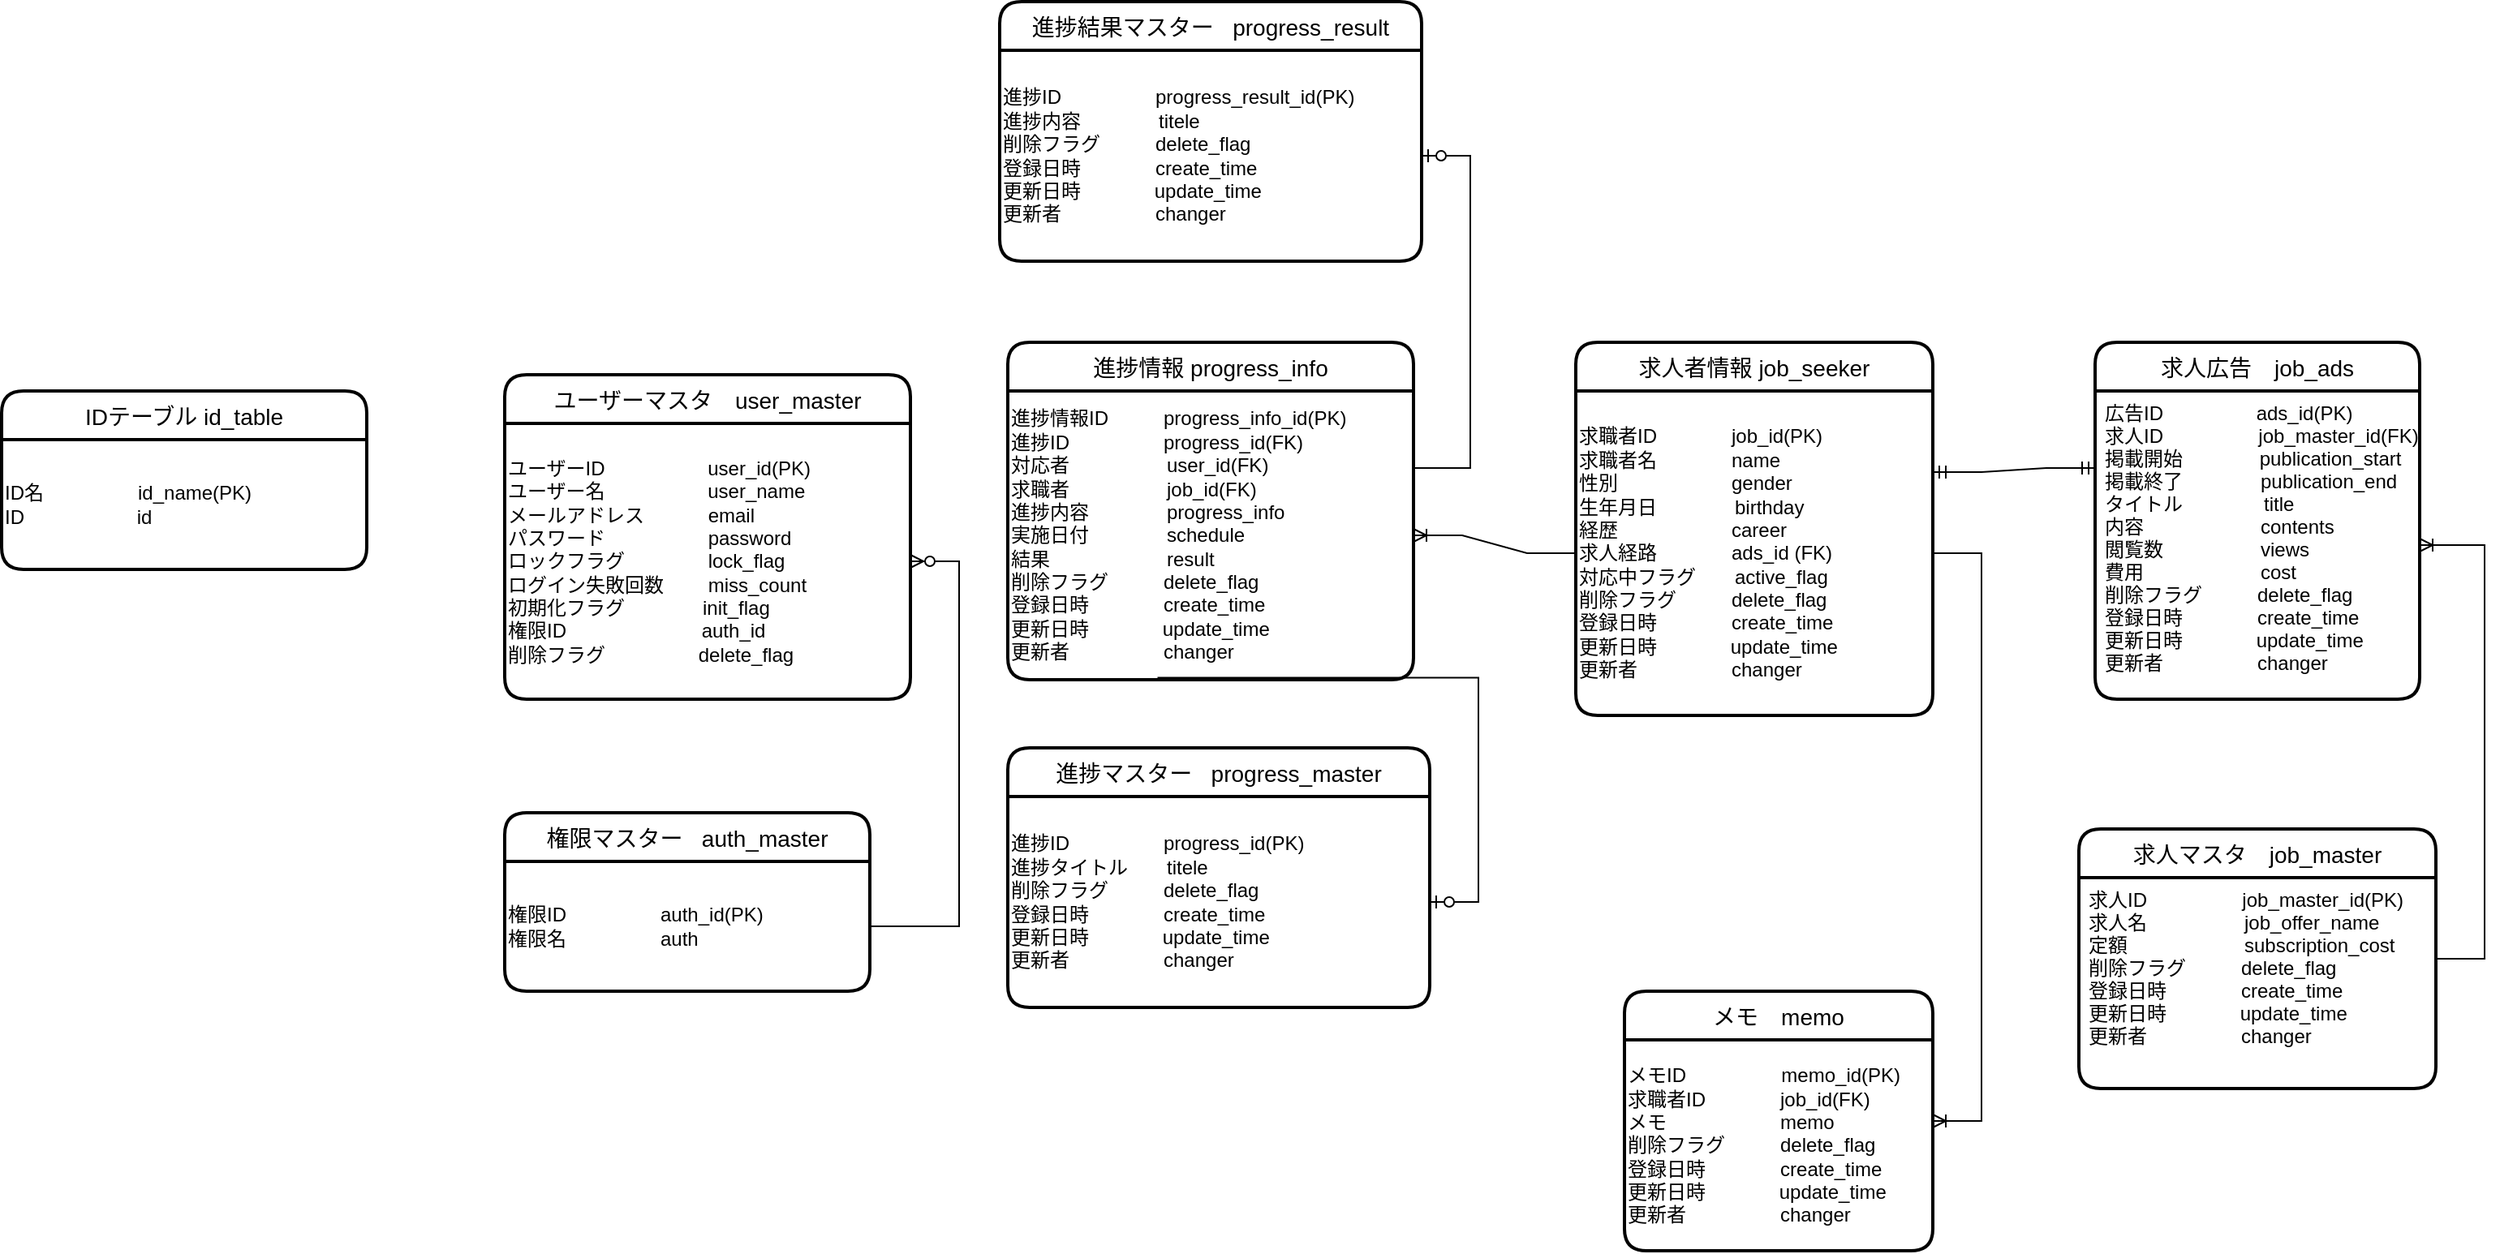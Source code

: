 <mxfile version="20.2.8" type="device"><diagram id="R2lEEEUBdFMjLlhIrx00" name="Page-1"><mxGraphModel dx="1796" dy="1772" grid="1" gridSize="10" guides="1" tooltips="1" connect="1" arrows="1" fold="1" page="1" pageScale="1" pageWidth="850" pageHeight="1100" math="0" shadow="0" extFonts="Permanent Marker^https://fonts.googleapis.com/css?family=Permanent+Marker"><root><mxCell id="0"/><mxCell id="1" parent="0"/><mxCell id="4F-V9XV8AyzeW66Vh5Go-9" value="求人者情報 job_seeker" style="swimlane;childLayout=stackLayout;horizontal=1;startSize=30;horizontalStack=0;rounded=1;fontSize=14;fontStyle=0;strokeWidth=2;resizeParent=0;resizeLast=1;shadow=0;dashed=0;align=center;" parent="1" vertex="1"><mxGeometry x="130" y="150" width="220" height="230" as="geometry"><mxRectangle x="270" y="160" width="100" height="30" as="alternateBounds"/></mxGeometry></mxCell><mxCell id="4F-V9XV8AyzeW66Vh5Go-13" value="求職者ID 　　　&amp;nbsp; job_id(PK)&lt;br&gt;求職者名　　　&amp;nbsp; &amp;nbsp;name&lt;br&gt;性別　　　　　&amp;nbsp; &amp;nbsp;gender&lt;br&gt;生年月日　　　　birthday&lt;br&gt;経歴　　　　　&amp;nbsp; &amp;nbsp;career&lt;br&gt;求人経路　　　&amp;nbsp; &amp;nbsp;ads_id (FK)&lt;br&gt;対応中フラグ　　active_flag&lt;br&gt;削除フラグ　　&amp;nbsp; &amp;nbsp;delete_flag&lt;br&gt;登録日時&lt;span&gt;&#9;&lt;/span&gt;&lt;span&gt;&#9;&lt;/span&gt;&amp;nbsp;　　　 create_time&lt;br&gt;更新日時&amp;nbsp; &amp;nbsp; &amp;nbsp; &amp;nbsp; &amp;nbsp; 　update_time&lt;br&gt;更新者　　　　&amp;nbsp; &amp;nbsp;changer" style="text;html=1;align=left;verticalAlign=middle;resizable=0;points=[];autosize=1;strokeColor=none;fillColor=none;" parent="4F-V9XV8AyzeW66Vh5Go-9" vertex="1"><mxGeometry y="30" width="220" height="200" as="geometry"/></mxCell><mxCell id="4F-V9XV8AyzeW66Vh5Go-14" value="求人広告　job_ads" style="swimlane;childLayout=stackLayout;horizontal=1;startSize=30;horizontalStack=0;rounded=1;fontSize=14;fontStyle=0;strokeWidth=2;resizeParent=0;resizeLast=1;shadow=0;dashed=0;align=center;" parent="1" vertex="1"><mxGeometry x="450" y="150" width="200" height="220" as="geometry"/></mxCell><mxCell id="4F-V9XV8AyzeW66Vh5Go-15" value="広告ID 　         　ads_id(PK)&#10;求人ID     　         job_master_id(FK)&#10;掲載開始    　 　  publication_start&#10;掲載終了　　　　publication_end&#10;タイトル               title&#10;内容　　　　　　contents&#10;閲覧数　　　　　views&#10;費用　　　　　　cost&#10;削除フラグ　　   delete_flag&#10;登録日時  　　　 create_time&#10;更新日時          　update_time&#10;更新者　　　　   changer&#10;" style="align=left;strokeColor=none;fillColor=none;spacingLeft=4;fontSize=12;verticalAlign=top;resizable=0;rotatable=0;part=1;" parent="4F-V9XV8AyzeW66Vh5Go-14" vertex="1"><mxGeometry y="30" width="200" height="190" as="geometry"/></mxCell><mxCell id="4F-V9XV8AyzeW66Vh5Go-18" value="求人マスタ　job_master" style="swimlane;childLayout=stackLayout;horizontal=1;startSize=30;horizontalStack=0;rounded=1;fontSize=14;fontStyle=0;strokeWidth=2;resizeParent=0;resizeLast=1;shadow=0;dashed=0;align=center;" parent="1" vertex="1"><mxGeometry x="440" y="450" width="220" height="160" as="geometry"/></mxCell><mxCell id="4F-V9XV8AyzeW66Vh5Go-19" value="求人ID     　         job_master_id(PK)&#10;求人名　　　　　job_offer_name&#10;定額　　　　　　subscription_cost&#10;削除フラグ　　   delete_flag&#10;登録日時  　　　 create_time&#10;更新日時          　update_time&#10;更新者　　　　   changer&#10;" style="align=left;strokeColor=none;fillColor=none;spacingLeft=4;fontSize=12;verticalAlign=top;resizable=0;rotatable=0;part=1;" parent="4F-V9XV8AyzeW66Vh5Go-18" vertex="1"><mxGeometry y="30" width="220" height="130" as="geometry"/></mxCell><mxCell id="4F-V9XV8AyzeW66Vh5Go-23" value="メモ　memo" style="swimlane;childLayout=stackLayout;horizontal=1;startSize=30;horizontalStack=0;rounded=1;fontSize=14;fontStyle=0;strokeWidth=2;resizeParent=0;resizeLast=1;shadow=0;dashed=0;align=center;" parent="1" vertex="1"><mxGeometry x="160" y="550" width="190" height="160" as="geometry"><mxRectangle x="270" y="160" width="100" height="30" as="alternateBounds"/></mxGeometry></mxCell><mxCell id="4F-V9XV8AyzeW66Vh5Go-24" value="メモID　&amp;nbsp; &amp;nbsp; &amp;nbsp; &amp;nbsp; &amp;nbsp; &amp;nbsp; &amp;nbsp; memo_id(PK)&lt;br&gt;求職者ID 　　　&amp;nbsp; job_id(FK)&lt;br&gt;メモ　　　 　　&amp;nbsp; memo&lt;br&gt;削除フラグ　　&amp;nbsp; &amp;nbsp;delete_flag&lt;br&gt;登録日時&lt;span&gt;&#9;&lt;/span&gt;&lt;span&gt;&#9;&lt;/span&gt;&amp;nbsp;　　　 create_time&lt;br&gt;更新日時&amp;nbsp; &amp;nbsp; &amp;nbsp; &amp;nbsp; &amp;nbsp; 　update_time&lt;br&gt;更新者　　　　&amp;nbsp; &amp;nbsp;changer" style="text;html=1;align=left;verticalAlign=middle;resizable=0;points=[];autosize=1;strokeColor=none;fillColor=none;" parent="4F-V9XV8AyzeW66Vh5Go-23" vertex="1"><mxGeometry y="30" width="190" height="130" as="geometry"/></mxCell><mxCell id="4F-V9XV8AyzeW66Vh5Go-25" value="進捗情報 progress_info" style="swimlane;childLayout=stackLayout;horizontal=1;startSize=30;horizontalStack=0;rounded=1;fontSize=14;fontStyle=0;strokeWidth=2;resizeParent=0;resizeLast=1;shadow=0;dashed=0;align=center;" parent="1" vertex="1"><mxGeometry x="-220" y="150" width="250" height="208" as="geometry"><mxRectangle x="270" y="160" width="100" height="30" as="alternateBounds"/></mxGeometry></mxCell><mxCell id="4F-V9XV8AyzeW66Vh5Go-26" value="進捗情報ID&amp;nbsp; &amp;nbsp;　　progress_info_id(PK)&lt;br&gt;進捗ID&amp;nbsp; &amp;nbsp;　　　　progress_id(FK)　&lt;br&gt;対応者　　　　　user_id(FK)&lt;br&gt;求職者　　　　　job_id(FK)&lt;br&gt;進捗内容　　　　progress_info&lt;br&gt;実施日付　　　　schedule&lt;br&gt;結果　　　　　　result&lt;br&gt;削除フラグ　　&amp;nbsp; &amp;nbsp;delete_flag&lt;br&gt;登録日時&lt;span&gt;&#9;&lt;/span&gt;&lt;span&gt;&#9;&lt;/span&gt;&amp;nbsp;　　　 create_time&lt;br&gt;更新日時&amp;nbsp; &amp;nbsp; &amp;nbsp; &amp;nbsp; &amp;nbsp; 　update_time&lt;br&gt;更新者　　　　&amp;nbsp; &amp;nbsp;changer" style="text;html=1;align=left;verticalAlign=middle;resizable=0;points=[];autosize=1;strokeColor=none;fillColor=none;" parent="4F-V9XV8AyzeW66Vh5Go-25" vertex="1"><mxGeometry y="30" width="250" height="178" as="geometry"/></mxCell><mxCell id="4F-V9XV8AyzeW66Vh5Go-27" value="進捗マスター   progress_master" style="swimlane;childLayout=stackLayout;horizontal=1;startSize=30;horizontalStack=0;rounded=1;fontSize=14;fontStyle=0;strokeWidth=2;resizeParent=0;resizeLast=1;shadow=0;dashed=0;align=center;" parent="1" vertex="1"><mxGeometry x="-220" y="400" width="260" height="160" as="geometry"><mxRectangle x="270" y="160" width="100" height="30" as="alternateBounds"/></mxGeometry></mxCell><mxCell id="4F-V9XV8AyzeW66Vh5Go-28" value="進捗ID&amp;nbsp; &amp;nbsp;　　　　progress_id(PK)&lt;br&gt;進捗タイトル　　titele&lt;br&gt;削除フラグ　　&amp;nbsp; &amp;nbsp;delete_flag&lt;br&gt;登録日時&lt;span&gt;&#9;&lt;/span&gt;&lt;span&gt;&#9;&lt;/span&gt;&amp;nbsp;　　　 create_time&lt;br&gt;更新日時&amp;nbsp; &amp;nbsp; &amp;nbsp; &amp;nbsp; &amp;nbsp; 　update_time&lt;br&gt;更新者　　　　&amp;nbsp; &amp;nbsp;changer" style="text;html=1;align=left;verticalAlign=middle;resizable=0;points=[];autosize=1;strokeColor=none;fillColor=none;" parent="4F-V9XV8AyzeW66Vh5Go-27" vertex="1"><mxGeometry y="30" width="260" height="130" as="geometry"/></mxCell><mxCell id="4F-V9XV8AyzeW66Vh5Go-29" value="ユーザーマスタ　user_master" style="swimlane;childLayout=stackLayout;horizontal=1;startSize=30;horizontalStack=0;rounded=1;fontSize=14;fontStyle=0;strokeWidth=2;resizeParent=0;resizeLast=1;shadow=0;dashed=0;align=center;" parent="1" vertex="1"><mxGeometry x="-530" y="170" width="250" height="200" as="geometry"><mxRectangle x="270" y="160" width="100" height="30" as="alternateBounds"/></mxGeometry></mxCell><mxCell id="4F-V9XV8AyzeW66Vh5Go-30" value="ユーザーID 　　　　　user_id(PK)&lt;br&gt;ユーザー名　　　　　 user_name&lt;br&gt;メールアドレス　　　 email&lt;br&gt;パスワード　　　　　 password&lt;br&gt;ロックフラグ　　　　 lock_flag&lt;br&gt;ログイン失敗回数　　 miss_count&lt;br&gt;初期化フラグ　　　　init_flag&lt;br&gt;権限ID 　　　　　&amp;nbsp; &amp;nbsp; &amp;nbsp; auth_id&lt;br&gt;削除フラグ　　&amp;nbsp; &amp;nbsp; &amp;nbsp; &amp;nbsp; &amp;nbsp; delete_flag" style="text;html=1;align=left;verticalAlign=middle;resizable=0;points=[];autosize=1;strokeColor=none;fillColor=none;" parent="4F-V9XV8AyzeW66Vh5Go-29" vertex="1"><mxGeometry y="30" width="250" height="170" as="geometry"/></mxCell><mxCell id="4F-V9XV8AyzeW66Vh5Go-31" value="権限マスター   auth_master" style="swimlane;childLayout=stackLayout;horizontal=1;startSize=30;horizontalStack=0;rounded=1;fontSize=14;fontStyle=0;strokeWidth=2;resizeParent=0;resizeLast=1;shadow=0;dashed=0;align=center;" parent="1" vertex="1"><mxGeometry x="-530" y="440" width="225" height="110" as="geometry"><mxRectangle x="270" y="160" width="100" height="30" as="alternateBounds"/></mxGeometry></mxCell><mxCell id="4F-V9XV8AyzeW66Vh5Go-32" value="権限ID&amp;nbsp; &amp;nbsp;　　　　auth_id(PK)&lt;br&gt;権限名　　　&amp;nbsp; &amp;nbsp;　auth" style="text;html=1;align=left;verticalAlign=middle;resizable=0;points=[];autosize=1;strokeColor=none;fillColor=none;" parent="4F-V9XV8AyzeW66Vh5Go-31" vertex="1"><mxGeometry y="30" width="225" height="80" as="geometry"/></mxCell><mxCell id="4F-V9XV8AyzeW66Vh5Go-33" value="IDテーブル id_table" style="swimlane;childLayout=stackLayout;horizontal=1;startSize=30;horizontalStack=0;rounded=1;fontSize=14;fontStyle=0;strokeWidth=2;resizeParent=0;resizeLast=1;shadow=0;dashed=0;align=center;" parent="1" vertex="1"><mxGeometry x="-840" y="180" width="225" height="110" as="geometry"><mxRectangle x="270" y="160" width="100" height="30" as="alternateBounds"/></mxGeometry></mxCell><mxCell id="4F-V9XV8AyzeW66Vh5Go-34" value="ID名&amp;nbsp; &amp;nbsp;　　　　id_name(PK)&lt;br&gt;ID　　　&amp;nbsp; &amp;nbsp; &amp;nbsp; &amp;nbsp; &amp;nbsp; id" style="text;html=1;align=left;verticalAlign=middle;resizable=0;points=[];autosize=1;strokeColor=none;fillColor=none;" parent="4F-V9XV8AyzeW66Vh5Go-33" vertex="1"><mxGeometry y="30" width="225" height="80" as="geometry"/></mxCell><mxCell id="oa7Egt6IfDHzpJ-f5kGI-1" value="" style="edgeStyle=entityRelationEdgeStyle;fontSize=12;html=1;endArrow=ERoneToMany;rounded=0;" parent="1" source="4F-V9XV8AyzeW66Vh5Go-13" target="4F-V9XV8AyzeW66Vh5Go-26" edge="1"><mxGeometry width="100" height="100" relative="1" as="geometry"><mxPoint x="120" y="260" as="sourcePoint"/><mxPoint x="130" y="10" as="targetPoint"/></mxGeometry></mxCell><mxCell id="oa7Egt6IfDHzpJ-f5kGI-3" value="" style="edgeStyle=entityRelationEdgeStyle;fontSize=12;html=1;endArrow=ERoneToMany;rounded=0;" parent="1" source="4F-V9XV8AyzeW66Vh5Go-13" target="4F-V9XV8AyzeW66Vh5Go-23" edge="1"><mxGeometry width="100" height="100" relative="1" as="geometry"><mxPoint x="205" y="500" as="sourcePoint"/><mxPoint x="305" y="400" as="targetPoint"/></mxGeometry></mxCell><mxCell id="oa7Egt6IfDHzpJ-f5kGI-4" value="" style="edgeStyle=entityRelationEdgeStyle;fontSize=12;html=1;endArrow=ERmandOne;startArrow=ERmandOne;rounded=0;entryX=0;entryY=0.25;entryDx=0;entryDy=0;" parent="1" target="4F-V9XV8AyzeW66Vh5Go-15" edge="1"><mxGeometry width="100" height="100" relative="1" as="geometry"><mxPoint x="350" y="230" as="sourcePoint"/><mxPoint x="450" y="130" as="targetPoint"/></mxGeometry></mxCell><mxCell id="oa7Egt6IfDHzpJ-f5kGI-5" value="" style="edgeStyle=entityRelationEdgeStyle;fontSize=12;html=1;endArrow=ERzeroToOne;endFill=1;rounded=0;exitX=0.369;exitY=0.993;exitDx=0;exitDy=0;exitPerimeter=0;fontStyle=1" parent="1" source="4F-V9XV8AyzeW66Vh5Go-26" target="4F-V9XV8AyzeW66Vh5Go-28" edge="1"><mxGeometry width="100" height="100" relative="1" as="geometry"><mxPoint x="-110" y="770" as="sourcePoint"/><mxPoint x="-10" y="670" as="targetPoint"/></mxGeometry></mxCell><mxCell id="oa7Egt6IfDHzpJ-f5kGI-9" value="" style="edgeStyle=entityRelationEdgeStyle;fontSize=12;html=1;endArrow=ERzeroToMany;endFill=1;rounded=0;" parent="1" source="4F-V9XV8AyzeW66Vh5Go-32" target="4F-V9XV8AyzeW66Vh5Go-30" edge="1"><mxGeometry width="100" height="100" relative="1" as="geometry"><mxPoint x="-630" y="380" as="sourcePoint"/><mxPoint x="-530" y="280" as="targetPoint"/></mxGeometry></mxCell><mxCell id="oa7Egt6IfDHzpJ-f5kGI-10" value="" style="edgeStyle=entityRelationEdgeStyle;fontSize=12;html=1;endArrow=ERoneToMany;rounded=0;" parent="1" source="4F-V9XV8AyzeW66Vh5Go-18" target="4F-V9XV8AyzeW66Vh5Go-15" edge="1"><mxGeometry width="100" height="100" relative="1" as="geometry"><mxPoint x="160" y="460" as="sourcePoint"/><mxPoint x="260" y="360" as="targetPoint"/></mxGeometry></mxCell><mxCell id="DMgpA3R0DD5oFrCP5g2B-2" value="進捗結果マスター   progress_result" style="swimlane;childLayout=stackLayout;horizontal=1;startSize=30;horizontalStack=0;rounded=1;fontSize=14;fontStyle=0;strokeWidth=2;resizeParent=0;resizeLast=1;shadow=0;dashed=0;align=center;" parent="1" vertex="1"><mxGeometry x="-225" y="-60" width="260" height="160" as="geometry"><mxRectangle x="270" y="160" width="100" height="30" as="alternateBounds"/></mxGeometry></mxCell><mxCell id="DMgpA3R0DD5oFrCP5g2B-3" value="進捗ID&amp;nbsp; &amp;nbsp;　　　　progress_result_id(PK)&lt;br&gt;進捗内容　　　　titele&lt;br&gt;削除フラグ　　&amp;nbsp; &amp;nbsp;delete_flag&lt;br&gt;登録日時&lt;span&gt;&#9;&lt;/span&gt;&lt;span&gt;&#9;&lt;/span&gt;&amp;nbsp;　　　 create_time&lt;br&gt;更新日時&amp;nbsp; &amp;nbsp; &amp;nbsp; &amp;nbsp; &amp;nbsp; 　update_time&lt;br&gt;更新者　　　　&amp;nbsp; &amp;nbsp;changer" style="text;html=1;align=left;verticalAlign=middle;resizable=0;points=[];autosize=1;strokeColor=none;fillColor=none;" parent="DMgpA3R0DD5oFrCP5g2B-2" vertex="1"><mxGeometry y="30" width="260" height="130" as="geometry"/></mxCell><mxCell id="DMgpA3R0DD5oFrCP5g2B-4" value="" style="edgeStyle=entityRelationEdgeStyle;fontSize=12;html=1;endArrow=ERzeroToOne;endFill=1;rounded=0;exitX=1;exitY=0.267;exitDx=0;exitDy=0;exitPerimeter=0;fontStyle=1" parent="1" source="4F-V9XV8AyzeW66Vh5Go-26" target="DMgpA3R0DD5oFrCP5g2B-3" edge="1"><mxGeometry width="100" height="100" relative="1" as="geometry"><mxPoint x="-117.75" y="100.004" as="sourcePoint"/><mxPoint x="50" y="238.25" as="targetPoint"/></mxGeometry></mxCell></root></mxGraphModel></diagram></mxfile>